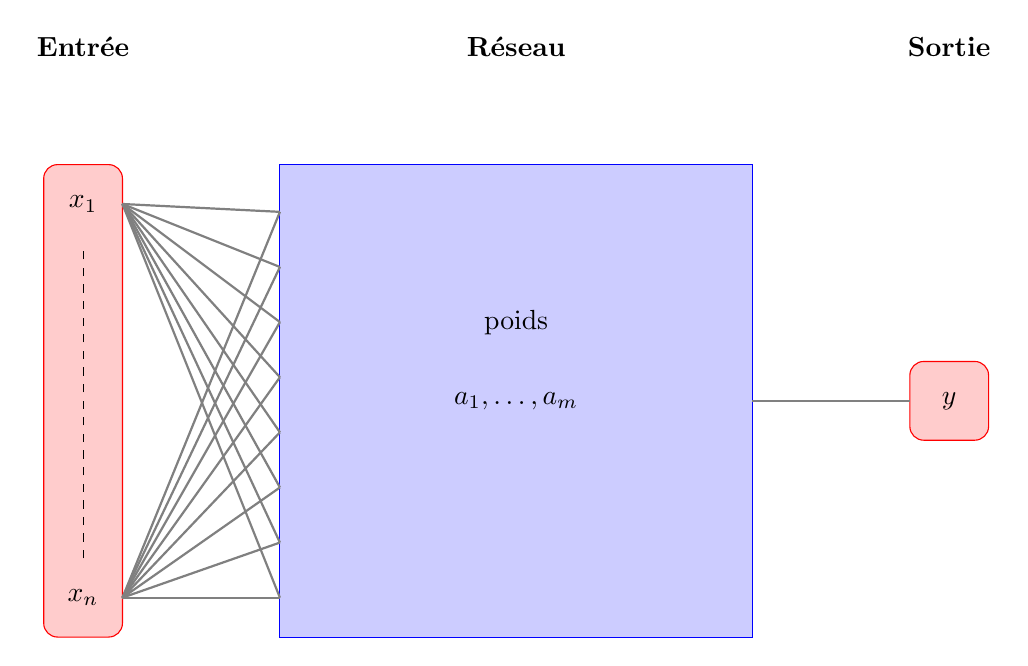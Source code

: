 \begin{tikzpicture}[scale=1]
 
\filldraw[fill=red!20, draw=red, rounded corners=5pt] (0,0.5) rectangle ++ (1,6);

\filldraw[fill=blue!20, draw=blue] (3,0.5) rectangle ++ (6,6);

\filldraw[fill=red!20, draw=red, rounded corners=5pt] (11,3) rectangle ++ (1,1);

\node at (0.5,8) {\bf Entrée};

\node at (6,8) {\bf Réseau};

\node at (11.5,8) {\bf Sortie};

\node at (0.5,6) {$x_1$};
\draw[dashed] (0.5,1.5) -- (0.5,5.5);
\node at (0.5,1) {$x_{n}$};


\node at (6,4.5) {poids};

\node at (6,3.5) {$a_1,\ldots,a_m$};


\node at (11.5,3.5) {$y$};

\foreach \y in {0,...,7}{
  \draw[gray, thick] (1,6)--(3,1+0.7*\y);
}
\foreach \y in {0,...,7}{
  \draw[gray, thick] (1,1)--(3,1+0.7*\y);
}


\draw[gray, thick] (9,3.5)--++(2,0);



\end{tikzpicture}  
